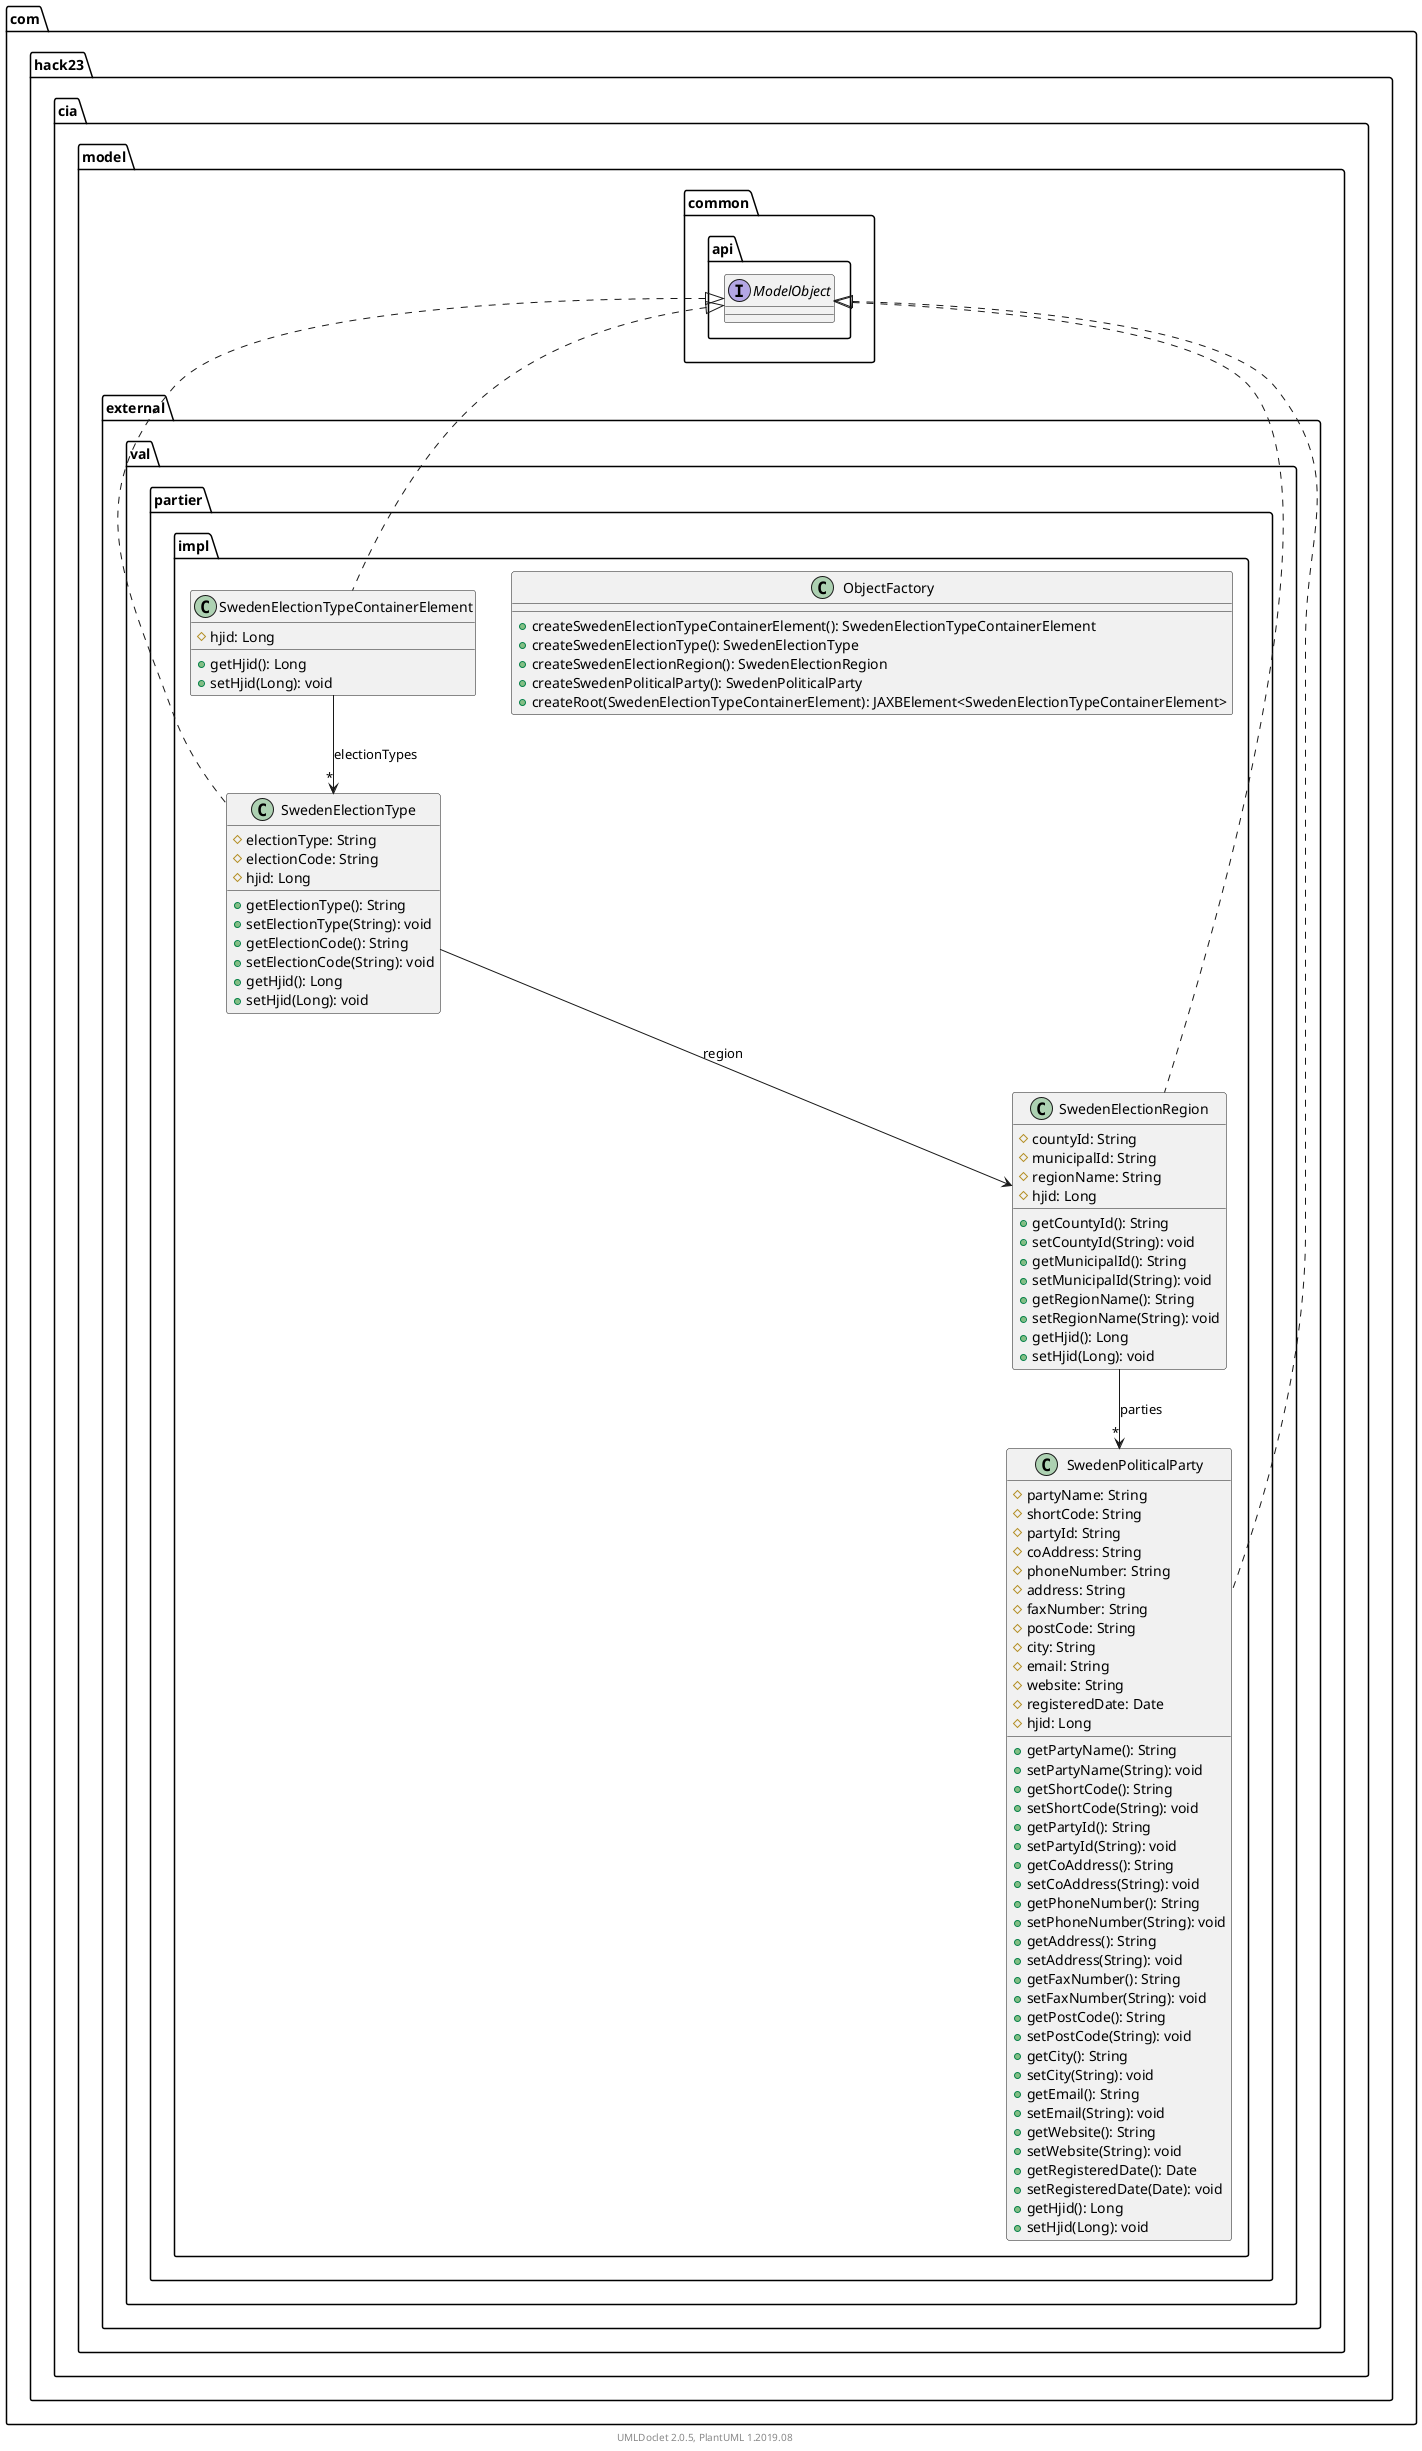 @startuml
    namespace com.hack23.cia.model.external.val.partier.impl {

        class SwedenElectionType [[SwedenElectionType.html]] {
            #electionType: String
            #electionCode: String
            #hjid: Long
            +getElectionType(): String
            +setElectionType(String): void
            +getElectionCode(): String
            +setElectionCode(String): void
            +getHjid(): Long
            +setHjid(Long): void
        }

        class ObjectFactory [[ObjectFactory.html]] {
            +createSwedenElectionTypeContainerElement(): SwedenElectionTypeContainerElement
            +createSwedenElectionType(): SwedenElectionType
            +createSwedenElectionRegion(): SwedenElectionRegion
            +createSwedenPoliticalParty(): SwedenPoliticalParty
            +createRoot(SwedenElectionTypeContainerElement): JAXBElement<SwedenElectionTypeContainerElement>
        }

        class SwedenElectionRegion [[SwedenElectionRegion.html]] {
            #countyId: String
            #municipalId: String
            #regionName: String
            #hjid: Long
            +getCountyId(): String
            +setCountyId(String): void
            +getMunicipalId(): String
            +setMunicipalId(String): void
            +getRegionName(): String
            +setRegionName(String): void
            +getHjid(): Long
            +setHjid(Long): void
        }

        class SwedenPoliticalParty [[SwedenPoliticalParty.html]] {
            #partyName: String
            #shortCode: String
            #partyId: String
            #coAddress: String
            #phoneNumber: String
            #address: String
            #faxNumber: String
            #postCode: String
            #city: String
            #email: String
            #website: String
            #registeredDate: Date
            #hjid: Long
            +getPartyName(): String
            +setPartyName(String): void
            +getShortCode(): String
            +setShortCode(String): void
            +getPartyId(): String
            +setPartyId(String): void
            +getCoAddress(): String
            +setCoAddress(String): void
            +getPhoneNumber(): String
            +setPhoneNumber(String): void
            +getAddress(): String
            +setAddress(String): void
            +getFaxNumber(): String
            +setFaxNumber(String): void
            +getPostCode(): String
            +setPostCode(String): void
            +getCity(): String
            +setCity(String): void
            +getEmail(): String
            +setEmail(String): void
            +getWebsite(): String
            +setWebsite(String): void
            +getRegisteredDate(): Date
            +setRegisteredDate(Date): void
            +getHjid(): Long
            +setHjid(Long): void
        }

        class SwedenElectionTypeContainerElement [[SwedenElectionTypeContainerElement.html]] {
            #hjid: Long
            +getHjid(): Long
            +setHjid(Long): void
        }

        com.hack23.cia.model.common.api.ModelObject <|.. SwedenElectionType
        SwedenElectionType --> SwedenElectionRegion: region
        com.hack23.cia.model.common.api.ModelObject <|.. SwedenElectionRegion
        SwedenElectionRegion --> "*" SwedenPoliticalParty: parties
        com.hack23.cia.model.common.api.ModelObject <|.. SwedenPoliticalParty
        com.hack23.cia.model.common.api.ModelObject <|.. SwedenElectionTypeContainerElement
        SwedenElectionTypeContainerElement --> "*" SwedenElectionType: electionTypes
    }

    namespace com.hack23.cia.model.common.api {
        interface ModelObject
    }

    center footer UMLDoclet 2.0.5, PlantUML 1.2019.08
@enduml
